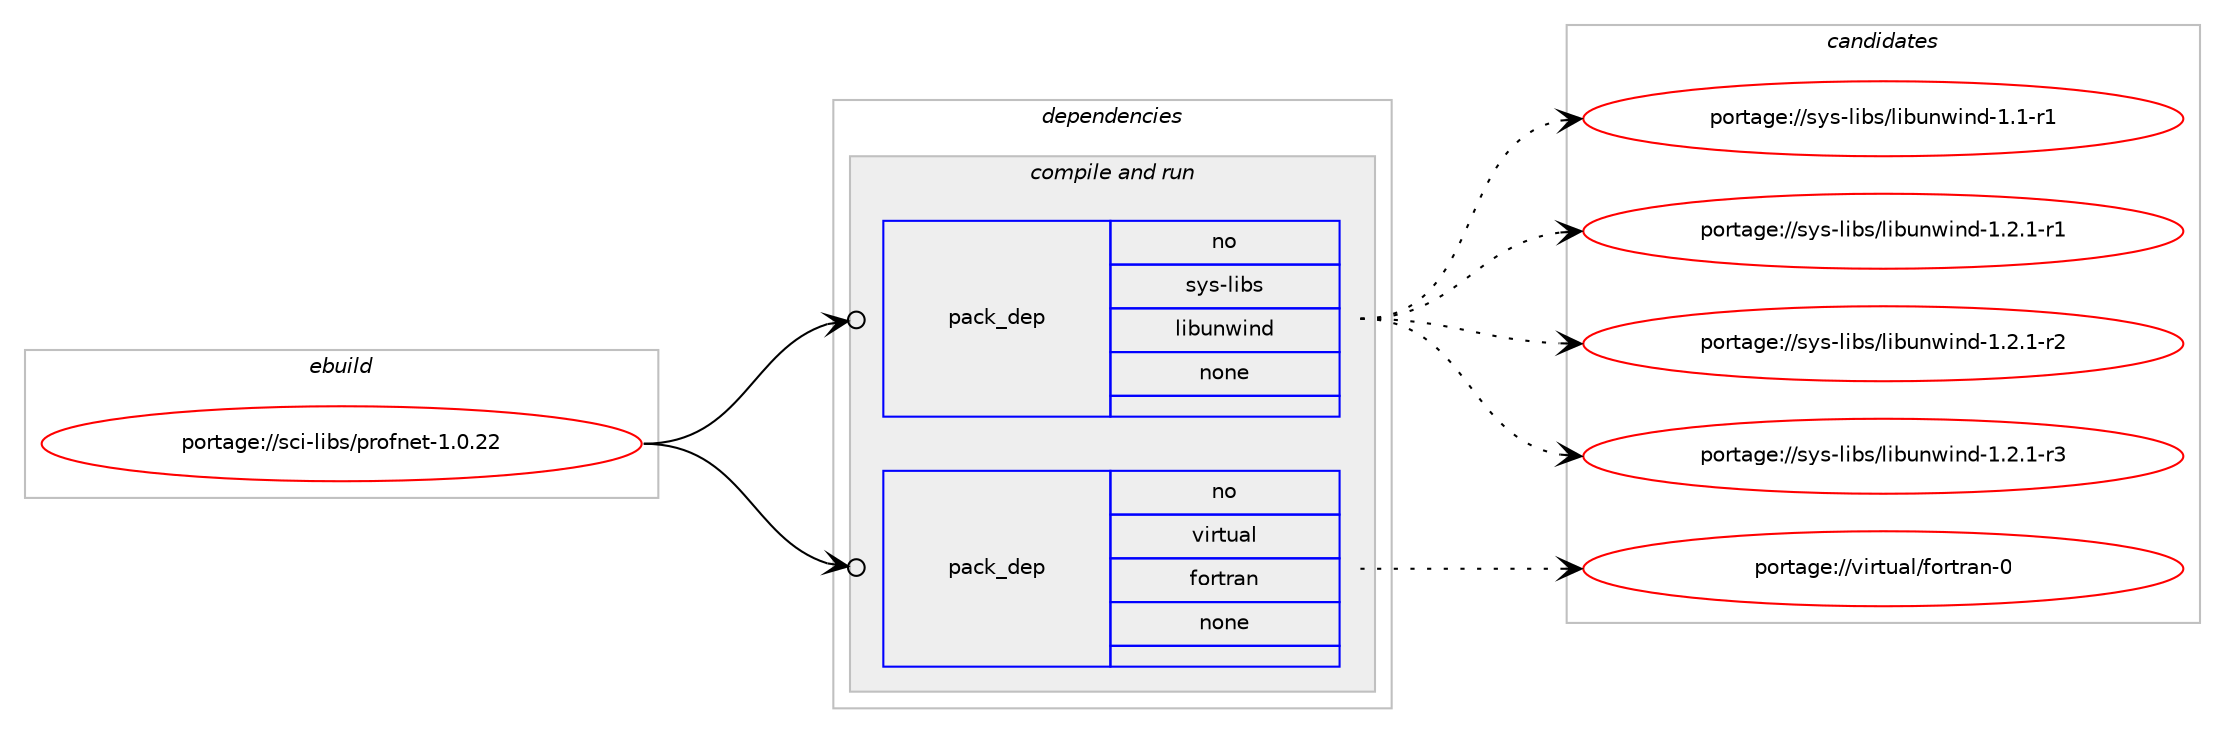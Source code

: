 digraph prolog {

# *************
# Graph options
# *************

newrank=true;
concentrate=true;
compound=true;
graph [rankdir=LR,fontname=Helvetica,fontsize=10,ranksep=1.5];#, ranksep=2.5, nodesep=0.2];
edge  [arrowhead=vee];
node  [fontname=Helvetica,fontsize=10];

# **********
# The ebuild
# **********

subgraph cluster_leftcol {
color=gray;
rank=same;
label=<<i>ebuild</i>>;
id [label="portage://sci-libs/profnet-1.0.22", color=red, width=4, href="../sci-libs/profnet-1.0.22.svg"];
}

# ****************
# The dependencies
# ****************

subgraph cluster_midcol {
color=gray;
label=<<i>dependencies</i>>;
subgraph cluster_compile {
fillcolor="#eeeeee";
style=filled;
label=<<i>compile</i>>;
}
subgraph cluster_compileandrun {
fillcolor="#eeeeee";
style=filled;
label=<<i>compile and run</i>>;
subgraph pack288342 {
dependency392108 [label=<<TABLE BORDER="0" CELLBORDER="1" CELLSPACING="0" CELLPADDING="4" WIDTH="220"><TR><TD ROWSPAN="6" CELLPADDING="30">pack_dep</TD></TR><TR><TD WIDTH="110">no</TD></TR><TR><TD>sys-libs</TD></TR><TR><TD>libunwind</TD></TR><TR><TD>none</TD></TR><TR><TD></TD></TR></TABLE>>, shape=none, color=blue];
}
id:e -> dependency392108:w [weight=20,style="solid",arrowhead="odotvee"];
subgraph pack288343 {
dependency392109 [label=<<TABLE BORDER="0" CELLBORDER="1" CELLSPACING="0" CELLPADDING="4" WIDTH="220"><TR><TD ROWSPAN="6" CELLPADDING="30">pack_dep</TD></TR><TR><TD WIDTH="110">no</TD></TR><TR><TD>virtual</TD></TR><TR><TD>fortran</TD></TR><TR><TD>none</TD></TR><TR><TD></TD></TR></TABLE>>, shape=none, color=blue];
}
id:e -> dependency392109:w [weight=20,style="solid",arrowhead="odotvee"];
}
subgraph cluster_run {
fillcolor="#eeeeee";
style=filled;
label=<<i>run</i>>;
}
}

# **************
# The candidates
# **************

subgraph cluster_choices {
rank=same;
color=gray;
label=<<i>candidates</i>>;

subgraph choice288342 {
color=black;
nodesep=1;
choiceportage11512111545108105981154710810598117110119105110100454946494511449 [label="portage://sys-libs/libunwind-1.1-r1", color=red, width=4,href="../sys-libs/libunwind-1.1-r1.svg"];
choiceportage115121115451081059811547108105981171101191051101004549465046494511449 [label="portage://sys-libs/libunwind-1.2.1-r1", color=red, width=4,href="../sys-libs/libunwind-1.2.1-r1.svg"];
choiceportage115121115451081059811547108105981171101191051101004549465046494511450 [label="portage://sys-libs/libunwind-1.2.1-r2", color=red, width=4,href="../sys-libs/libunwind-1.2.1-r2.svg"];
choiceportage115121115451081059811547108105981171101191051101004549465046494511451 [label="portage://sys-libs/libunwind-1.2.1-r3", color=red, width=4,href="../sys-libs/libunwind-1.2.1-r3.svg"];
dependency392108:e -> choiceportage11512111545108105981154710810598117110119105110100454946494511449:w [style=dotted,weight="100"];
dependency392108:e -> choiceportage115121115451081059811547108105981171101191051101004549465046494511449:w [style=dotted,weight="100"];
dependency392108:e -> choiceportage115121115451081059811547108105981171101191051101004549465046494511450:w [style=dotted,weight="100"];
dependency392108:e -> choiceportage115121115451081059811547108105981171101191051101004549465046494511451:w [style=dotted,weight="100"];
}
subgraph choice288343 {
color=black;
nodesep=1;
choiceportage1181051141161179710847102111114116114971104548 [label="portage://virtual/fortran-0", color=red, width=4,href="../virtual/fortran-0.svg"];
dependency392109:e -> choiceportage1181051141161179710847102111114116114971104548:w [style=dotted,weight="100"];
}
}

}
